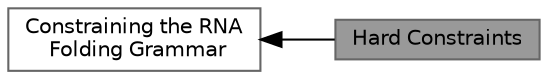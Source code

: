 digraph "Hard Constraints"
{
 // INTERACTIVE_SVG=YES
 // LATEX_PDF_SIZE
  bgcolor="transparent";
  edge [fontname=Helvetica,fontsize=10,labelfontname=Helvetica,labelfontsize=10];
  node [fontname=Helvetica,fontsize=10,shape=box,height=0.2,width=0.4];
  rankdir=LR;
  Node2 [label="Constraining the RNA\l Folding Grammar",height=0.2,width=0.4,color="grey40", fillcolor="white", style="filled",URL="$group__constraints.html",tooltip="This module provides general functions that allow for an easy control of constrained secondary struct..."];
  Node1 [label="Hard Constraints",height=0.2,width=0.4,color="gray40", fillcolor="grey60", style="filled", fontcolor="black",tooltip="This module covers all functionality for hard constraints in secondary structure prediction."];
  Node2->Node1 [shape=plaintext, dir="back", style="solid"];
}
